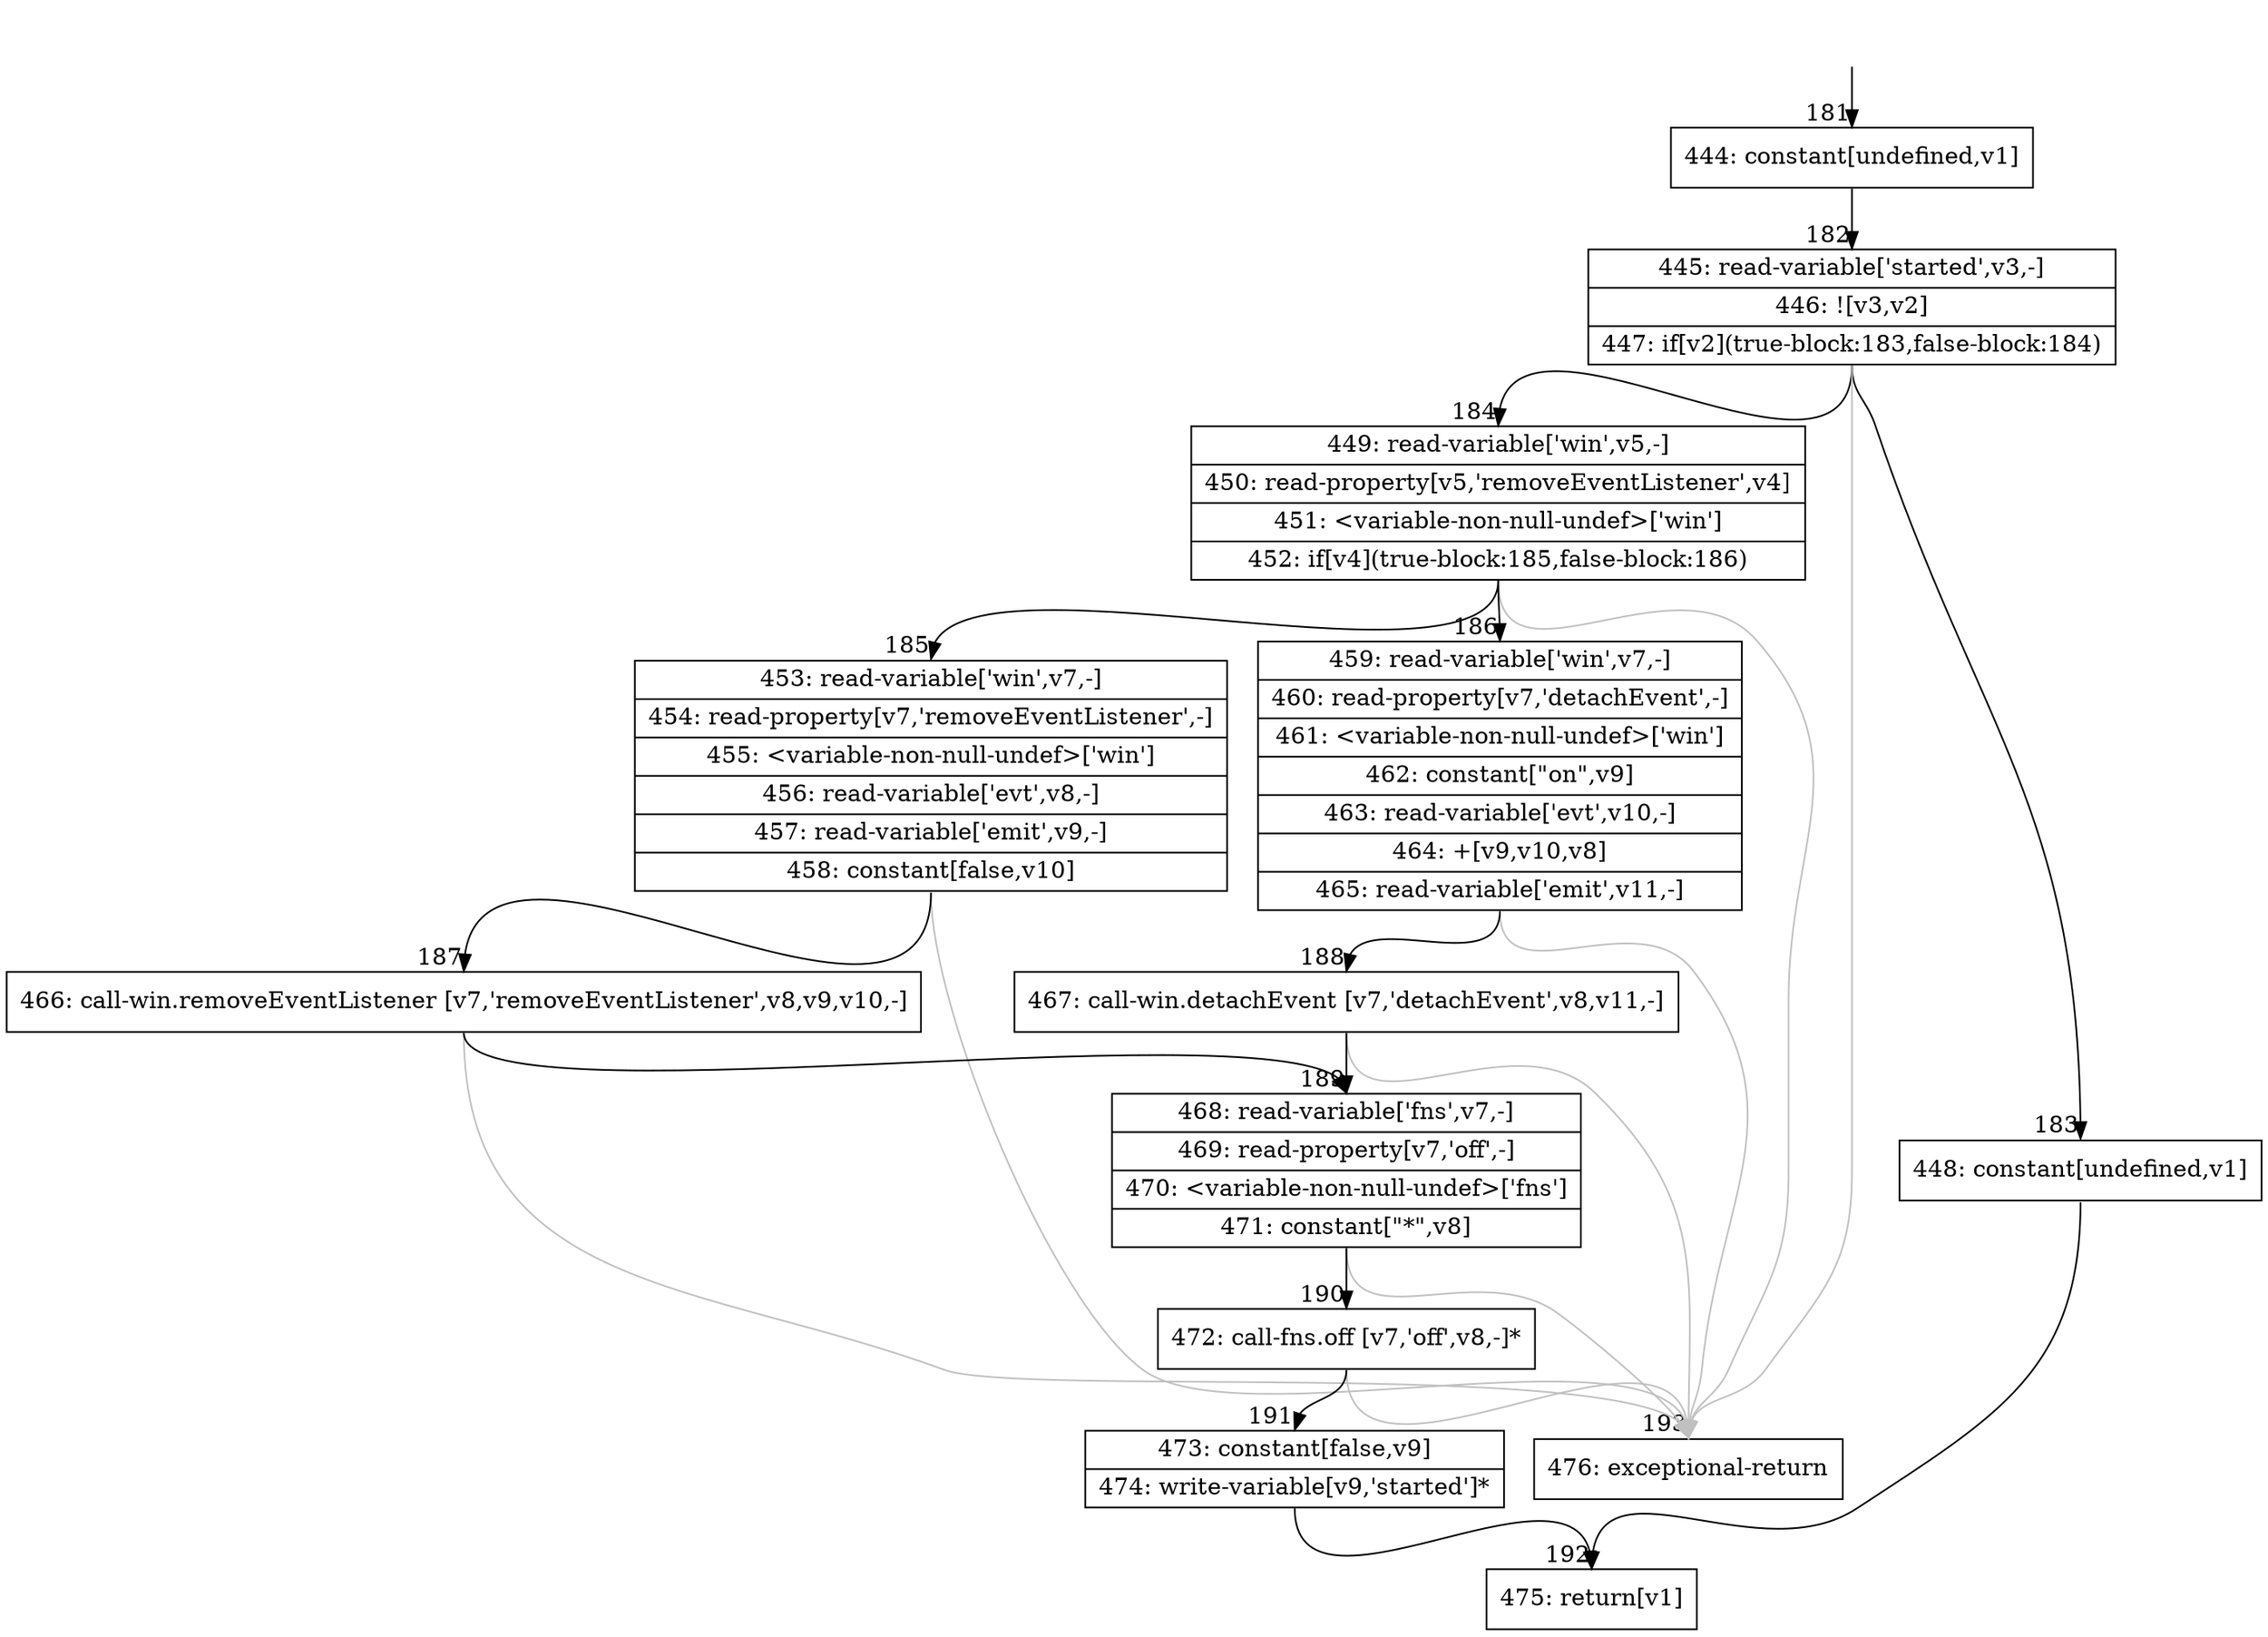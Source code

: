 digraph {
rankdir="TD"
BB_entry22[shape=none,label=""];
BB_entry22 -> BB181 [tailport=s, headport=n, headlabel="    181"]
BB181 [shape=record label="{444: constant[undefined,v1]}" ] 
BB181 -> BB182 [tailport=s, headport=n, headlabel="      182"]
BB182 [shape=record label="{445: read-variable['started',v3,-]|446: ![v3,v2]|447: if[v2](true-block:183,false-block:184)}" ] 
BB182 -> BB183 [tailport=s, headport=n, headlabel="      183"]
BB182 -> BB184 [tailport=s, headport=n, headlabel="      184"]
BB182 -> BB193 [tailport=s, headport=n, color=gray, headlabel="      193"]
BB183 [shape=record label="{448: constant[undefined,v1]}" ] 
BB183 -> BB192 [tailport=s, headport=n, headlabel="      192"]
BB184 [shape=record label="{449: read-variable['win',v5,-]|450: read-property[v5,'removeEventListener',v4]|451: \<variable-non-null-undef\>['win']|452: if[v4](true-block:185,false-block:186)}" ] 
BB184 -> BB185 [tailport=s, headport=n, headlabel="      185"]
BB184 -> BB186 [tailport=s, headport=n, headlabel="      186"]
BB184 -> BB193 [tailport=s, headport=n, color=gray]
BB185 [shape=record label="{453: read-variable['win',v7,-]|454: read-property[v7,'removeEventListener',-]|455: \<variable-non-null-undef\>['win']|456: read-variable['evt',v8,-]|457: read-variable['emit',v9,-]|458: constant[false,v10]}" ] 
BB185 -> BB187 [tailport=s, headport=n, headlabel="      187"]
BB185 -> BB193 [tailport=s, headport=n, color=gray]
BB186 [shape=record label="{459: read-variable['win',v7,-]|460: read-property[v7,'detachEvent',-]|461: \<variable-non-null-undef\>['win']|462: constant[\"on\",v9]|463: read-variable['evt',v10,-]|464: +[v9,v10,v8]|465: read-variable['emit',v11,-]}" ] 
BB186 -> BB188 [tailport=s, headport=n, headlabel="      188"]
BB186 -> BB193 [tailport=s, headport=n, color=gray]
BB187 [shape=record label="{466: call-win.removeEventListener [v7,'removeEventListener',v8,v9,v10,-]}" ] 
BB187 -> BB189 [tailport=s, headport=n, headlabel="      189"]
BB187 -> BB193 [tailport=s, headport=n, color=gray]
BB188 [shape=record label="{467: call-win.detachEvent [v7,'detachEvent',v8,v11,-]}" ] 
BB188 -> BB189 [tailport=s, headport=n]
BB188 -> BB193 [tailport=s, headport=n, color=gray]
BB189 [shape=record label="{468: read-variable['fns',v7,-]|469: read-property[v7,'off',-]|470: \<variable-non-null-undef\>['fns']|471: constant[\"*\",v8]}" ] 
BB189 -> BB190 [tailport=s, headport=n, headlabel="      190"]
BB189 -> BB193 [tailport=s, headport=n, color=gray]
BB190 [shape=record label="{472: call-fns.off [v7,'off',v8,-]*}" ] 
BB190 -> BB191 [tailport=s, headport=n, headlabel="      191"]
BB190 -> BB193 [tailport=s, headport=n, color=gray]
BB191 [shape=record label="{473: constant[false,v9]|474: write-variable[v9,'started']*}" ] 
BB191 -> BB192 [tailport=s, headport=n]
BB192 [shape=record label="{475: return[v1]}" ] 
BB193 [shape=record label="{476: exceptional-return}" ] 
//#$~ 154
}
